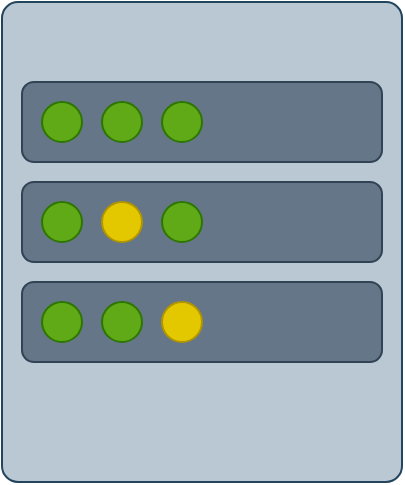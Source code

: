 <mxfile version="21.2.3" type="github">
  <diagram name="Page-1" id="OnwrckxRcBizf5cXsuB1">
    <mxGraphModel dx="594" dy="534" grid="1" gridSize="10" guides="1" tooltips="1" connect="1" arrows="1" fold="1" page="1" pageScale="1" pageWidth="827" pageHeight="1169" math="0" shadow="0">
      <root>
        <mxCell id="0" />
        <mxCell id="1" parent="0" />
        <mxCell id="h-IDH9eEdeks8b3zu1-w-1" value="" style="rounded=1;whiteSpace=wrap;html=1;arcSize=4;fillColor=#bac8d3;strokeColor=#23445d;" vertex="1" parent="1">
          <mxGeometry x="80" y="40" width="200" height="240" as="geometry" />
        </mxCell>
        <mxCell id="h-IDH9eEdeks8b3zu1-w-2" value="" style="rounded=1;whiteSpace=wrap;html=1;fillColor=#647687;fontColor=#ffffff;strokeColor=#314354;" vertex="1" parent="1">
          <mxGeometry x="90" y="80" width="180" height="40" as="geometry" />
        </mxCell>
        <mxCell id="h-IDH9eEdeks8b3zu1-w-3" value="" style="rounded=1;whiteSpace=wrap;html=1;fillColor=#647687;fontColor=#ffffff;strokeColor=#314354;" vertex="1" parent="1">
          <mxGeometry x="90" y="130" width="180" height="40" as="geometry" />
        </mxCell>
        <mxCell id="h-IDH9eEdeks8b3zu1-w-4" value="" style="rounded=1;whiteSpace=wrap;html=1;fillColor=#647687;fontColor=#ffffff;strokeColor=#314354;" vertex="1" parent="1">
          <mxGeometry x="90" y="180" width="180" height="40" as="geometry" />
        </mxCell>
        <mxCell id="h-IDH9eEdeks8b3zu1-w-5" value="" style="ellipse;whiteSpace=wrap;html=1;aspect=fixed;fillColor=#60a917;fontColor=#ffffff;strokeColor=#2D7600;" vertex="1" parent="1">
          <mxGeometry x="100" y="90" width="20" height="20" as="geometry" />
        </mxCell>
        <mxCell id="h-IDH9eEdeks8b3zu1-w-6" value="" style="ellipse;whiteSpace=wrap;html=1;aspect=fixed;fillColor=#60a917;fontColor=#ffffff;strokeColor=#2D7600;" vertex="1" parent="1">
          <mxGeometry x="130" y="90" width="20" height="20" as="geometry" />
        </mxCell>
        <mxCell id="h-IDH9eEdeks8b3zu1-w-8" value="" style="ellipse;whiteSpace=wrap;html=1;aspect=fixed;fillColor=#60a917;fontColor=#ffffff;strokeColor=#2D7600;" vertex="1" parent="1">
          <mxGeometry x="160" y="90" width="20" height="20" as="geometry" />
        </mxCell>
        <mxCell id="h-IDH9eEdeks8b3zu1-w-9" value="" style="ellipse;whiteSpace=wrap;html=1;aspect=fixed;fillColor=#60a917;fontColor=#ffffff;strokeColor=#2D7600;direction=south;" vertex="1" parent="1">
          <mxGeometry x="100" y="140" width="20" height="20" as="geometry" />
        </mxCell>
        <mxCell id="h-IDH9eEdeks8b3zu1-w-10" value="" style="ellipse;whiteSpace=wrap;html=1;aspect=fixed;fillColor=#60a917;fontColor=#ffffff;strokeColor=#2D7600;" vertex="1" parent="1">
          <mxGeometry x="130" y="190" width="20" height="20" as="geometry" />
        </mxCell>
        <mxCell id="h-IDH9eEdeks8b3zu1-w-11" value="" style="ellipse;whiteSpace=wrap;html=1;aspect=fixed;fillColor=#60a917;fontColor=#ffffff;strokeColor=#2D7600;" vertex="1" parent="1">
          <mxGeometry x="160" y="140" width="20" height="20" as="geometry" />
        </mxCell>
        <mxCell id="h-IDH9eEdeks8b3zu1-w-12" value="" style="ellipse;whiteSpace=wrap;html=1;aspect=fixed;fillColor=#e3c800;fontColor=#000000;strokeColor=#B09500;" vertex="1" parent="1">
          <mxGeometry x="160" y="190" width="20" height="20" as="geometry" />
        </mxCell>
        <mxCell id="h-IDH9eEdeks8b3zu1-w-13" value="" style="ellipse;whiteSpace=wrap;html=1;aspect=fixed;fillColor=#e3c800;fontColor=#000000;strokeColor=#B09500;" vertex="1" parent="1">
          <mxGeometry x="130" y="140" width="20" height="20" as="geometry" />
        </mxCell>
        <mxCell id="h-IDH9eEdeks8b3zu1-w-14" value="" style="ellipse;whiteSpace=wrap;html=1;aspect=fixed;fillColor=#60a917;fontColor=#ffffff;strokeColor=#2D7600;" vertex="1" parent="1">
          <mxGeometry x="100" y="190" width="20" height="20" as="geometry" />
        </mxCell>
      </root>
    </mxGraphModel>
  </diagram>
</mxfile>
